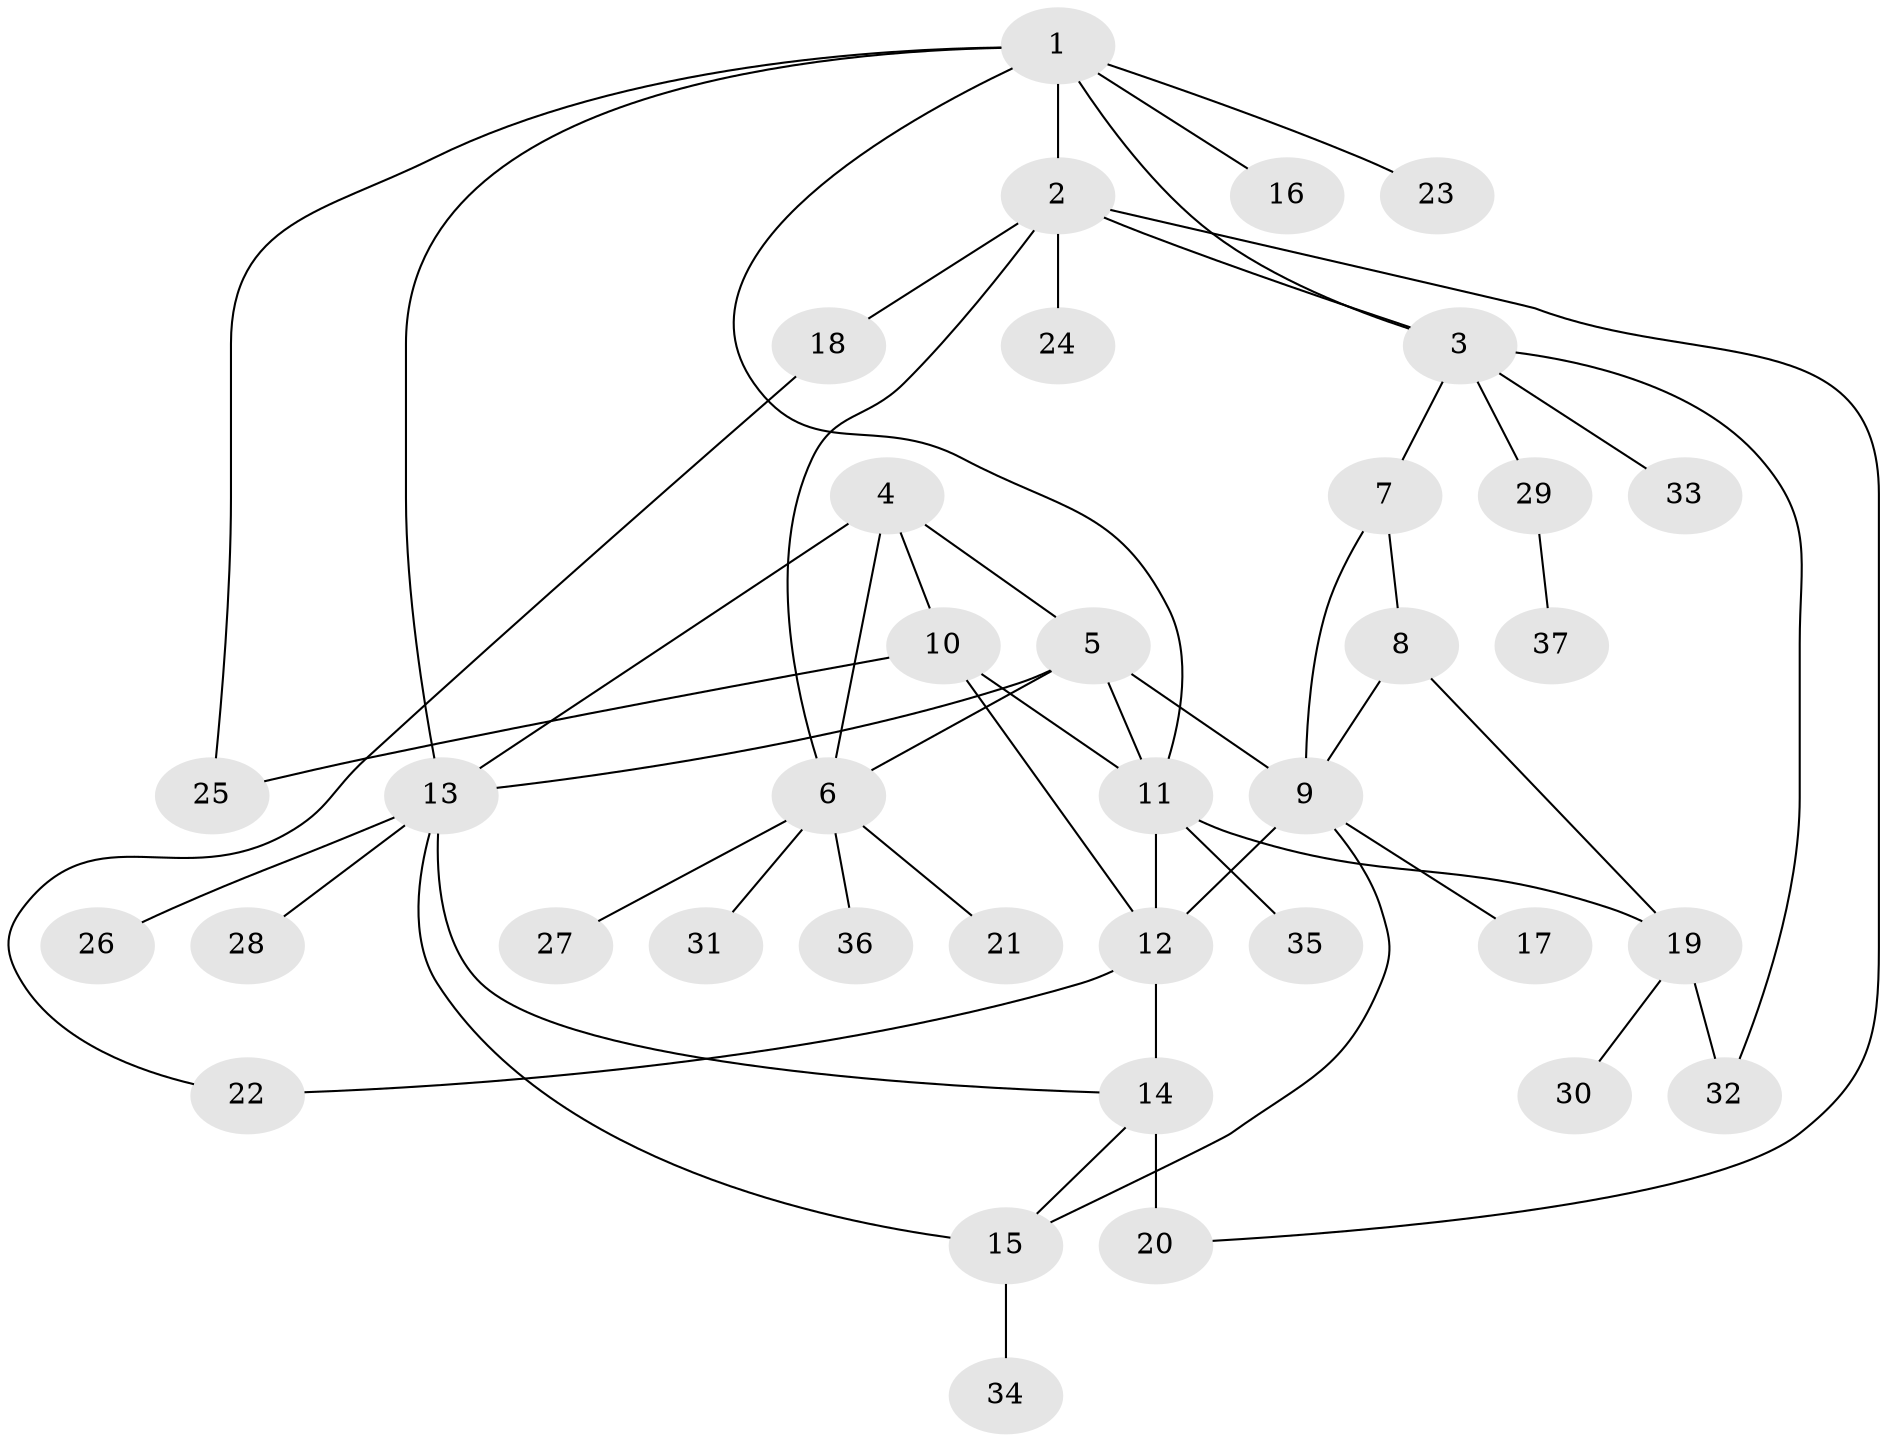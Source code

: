 // original degree distribution, {8: 0.056338028169014086, 10: 0.014084507042253521, 7: 0.04225352112676056, 5: 0.04225352112676056, 3: 0.056338028169014086, 9: 0.014084507042253521, 6: 0.028169014084507043, 1: 0.5774647887323944, 2: 0.16901408450704225}
// Generated by graph-tools (version 1.1) at 2025/37/03/09/25 02:37:18]
// undirected, 37 vertices, 54 edges
graph export_dot {
graph [start="1"]
  node [color=gray90,style=filled];
  1;
  2;
  3;
  4;
  5;
  6;
  7;
  8;
  9;
  10;
  11;
  12;
  13;
  14;
  15;
  16;
  17;
  18;
  19;
  20;
  21;
  22;
  23;
  24;
  25;
  26;
  27;
  28;
  29;
  30;
  31;
  32;
  33;
  34;
  35;
  36;
  37;
  1 -- 2 [weight=1.0];
  1 -- 3 [weight=1.0];
  1 -- 11 [weight=1.0];
  1 -- 13 [weight=1.0];
  1 -- 16 [weight=1.0];
  1 -- 23 [weight=1.0];
  1 -- 25 [weight=1.0];
  2 -- 3 [weight=1.0];
  2 -- 6 [weight=1.0];
  2 -- 18 [weight=1.0];
  2 -- 20 [weight=1.0];
  2 -- 24 [weight=4.0];
  3 -- 7 [weight=1.0];
  3 -- 29 [weight=1.0];
  3 -- 32 [weight=1.0];
  3 -- 33 [weight=1.0];
  4 -- 5 [weight=1.0];
  4 -- 6 [weight=1.0];
  4 -- 10 [weight=1.0];
  4 -- 13 [weight=1.0];
  5 -- 6 [weight=1.0];
  5 -- 9 [weight=3.0];
  5 -- 11 [weight=1.0];
  5 -- 13 [weight=1.0];
  6 -- 21 [weight=1.0];
  6 -- 27 [weight=1.0];
  6 -- 31 [weight=1.0];
  6 -- 36 [weight=1.0];
  7 -- 8 [weight=2.0];
  7 -- 9 [weight=1.0];
  8 -- 9 [weight=1.0];
  8 -- 19 [weight=1.0];
  9 -- 12 [weight=1.0];
  9 -- 15 [weight=1.0];
  9 -- 17 [weight=1.0];
  10 -- 11 [weight=1.0];
  10 -- 12 [weight=1.0];
  10 -- 25 [weight=2.0];
  11 -- 12 [weight=1.0];
  11 -- 19 [weight=1.0];
  11 -- 35 [weight=2.0];
  12 -- 14 [weight=1.0];
  12 -- 22 [weight=2.0];
  13 -- 14 [weight=1.0];
  13 -- 15 [weight=1.0];
  13 -- 26 [weight=1.0];
  13 -- 28 [weight=1.0];
  14 -- 15 [weight=1.0];
  14 -- 20 [weight=3.0];
  15 -- 34 [weight=1.0];
  18 -- 22 [weight=1.0];
  19 -- 30 [weight=1.0];
  19 -- 32 [weight=2.0];
  29 -- 37 [weight=1.0];
}
